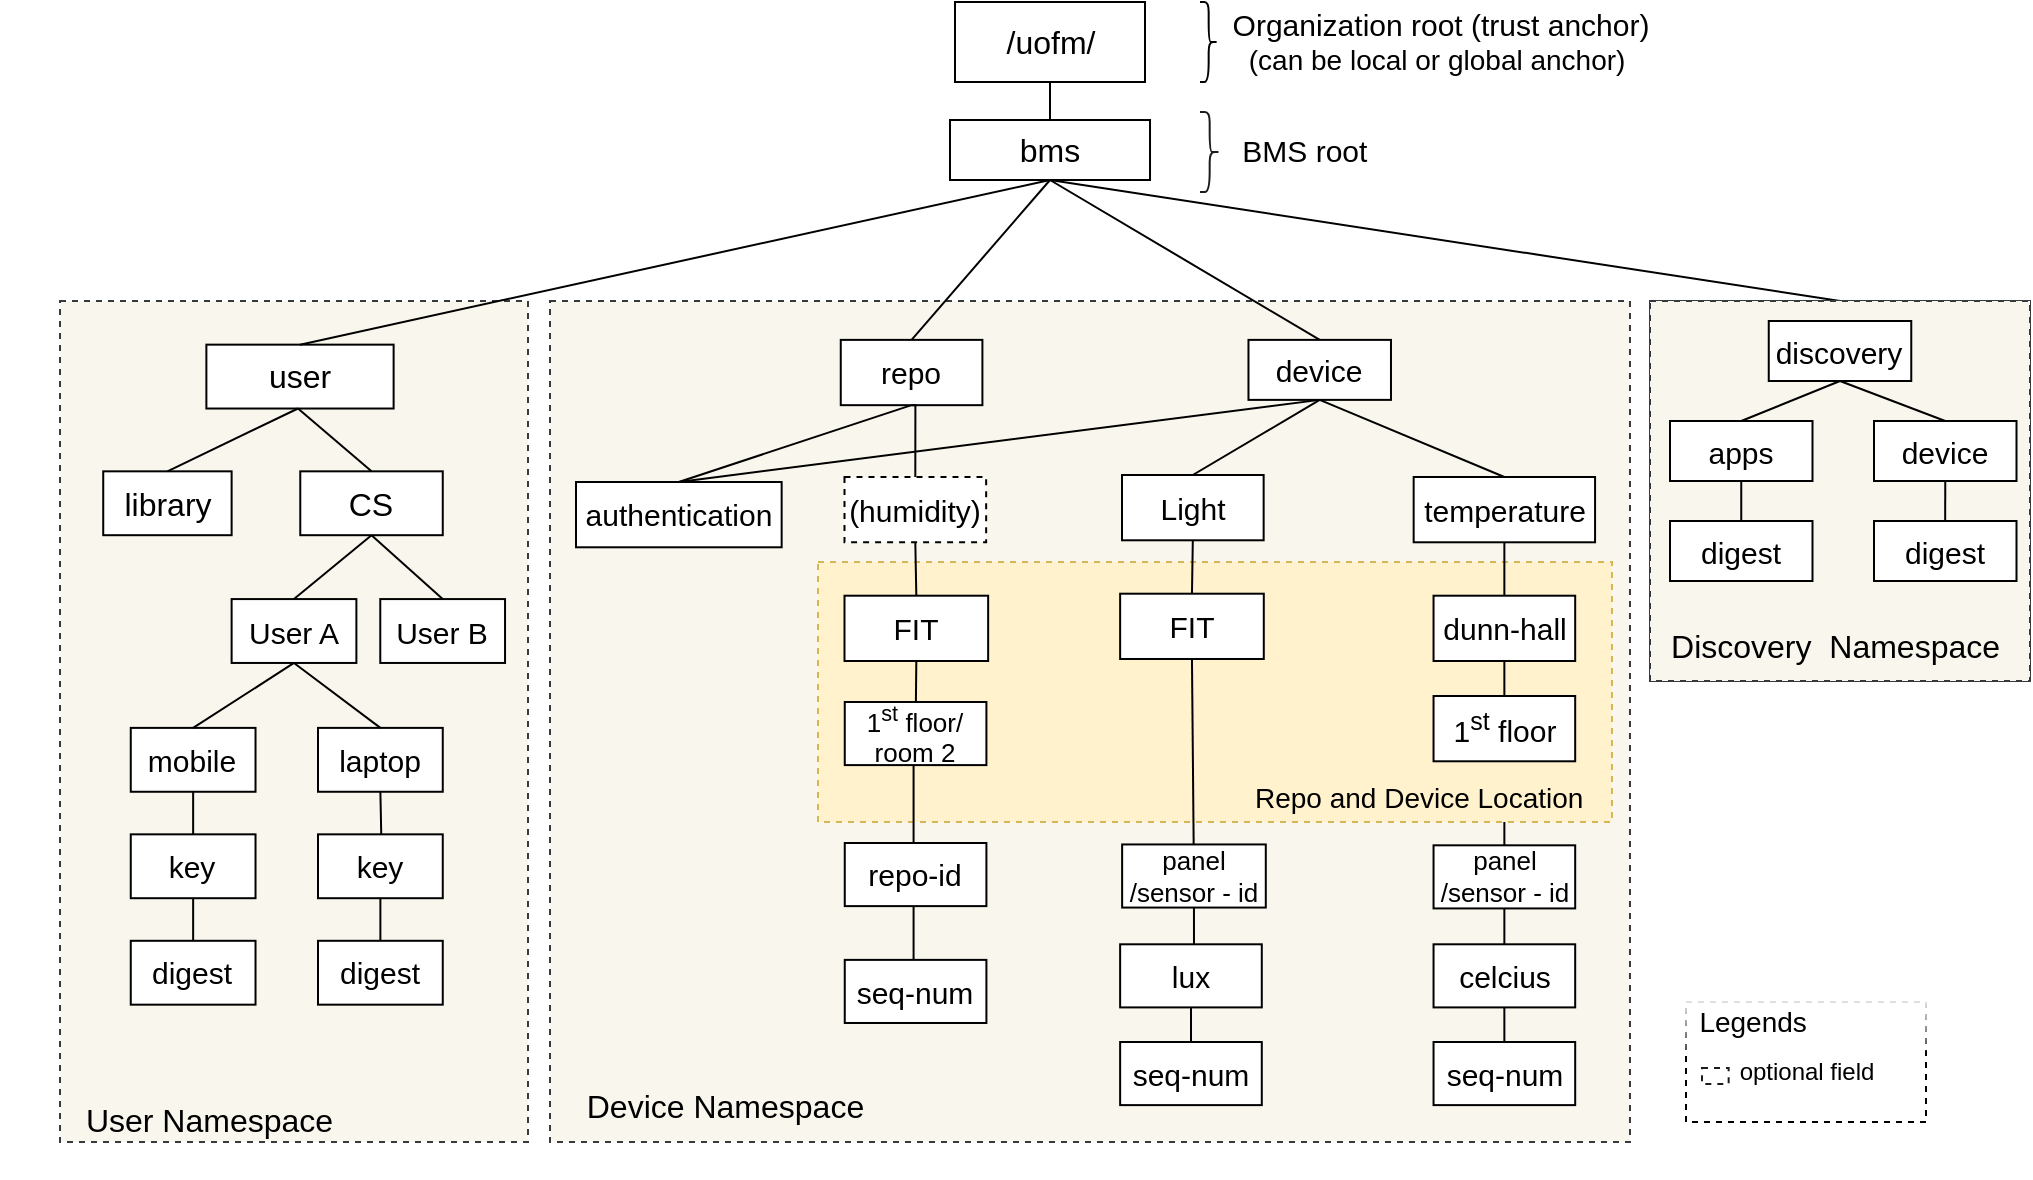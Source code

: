 <mxfile version="12.8.8" type="github">
  <diagram id="Jz34AsoVb9xMabwrAQ7U" name="Page-1">
    <mxGraphModel dx="1113" dy="631" grid="1" gridSize="10" guides="1" tooltips="1" connect="1" arrows="1" fold="1" page="1" pageScale="1" pageWidth="850" pageHeight="1100" math="0" shadow="0">
      <root>
        <mxCell id="0" />
        <mxCell id="1" parent="0" />
        <mxCell id="uLXW7cTtwZ400Y44Yqbc-15" style="edgeStyle=orthogonalEdgeStyle;rounded=0;orthogonalLoop=1;jettySize=auto;html=1;exitX=0.5;exitY=1;exitDx=0;exitDy=0;endArrow=none;endFill=0;" parent="1" edge="1">
          <mxGeometry relative="1" as="geometry">
            <mxPoint x="1011.315" y="560.717" as="targetPoint" />
          </mxGeometry>
        </mxCell>
        <mxCell id="vvHcRZJfTLCa62uYybZF-24" value="" style="group" vertex="1" connectable="0" parent="1">
          <mxGeometry x="500" y="160" width="900" height="570" as="geometry" />
        </mxCell>
        <mxCell id="vvHcRZJfTLCa62uYybZF-7" value="" style="group" vertex="1" connectable="0" parent="vvHcRZJfTLCa62uYybZF-24">
          <mxGeometry width="900" height="570" as="geometry" />
        </mxCell>
        <mxCell id="AanuvhULduqkTfKTYLcW-50" value="" style="group" parent="vvHcRZJfTLCa62uYybZF-7" vertex="1" connectable="0">
          <mxGeometry x="-75" y="149.5" width="264" height="420.5" as="geometry" />
        </mxCell>
        <mxCell id="vvHcRZJfTLCa62uYybZF-8" value="" style="group" vertex="1" connectable="0" parent="AanuvhULduqkTfKTYLcW-50">
          <mxGeometry x="30" width="234" height="420.5" as="geometry" />
        </mxCell>
        <mxCell id="uLXW7cTtwZ400Y44Yqbc-34" value="&lt;br&gt;&lt;br&gt;&lt;br&gt;&lt;br&gt;&lt;br&gt;&lt;br&gt;&lt;br&gt;&lt;br&gt;&lt;br&gt;&lt;br&gt;&lt;br&gt;&lt;br&gt;&lt;br&gt;&lt;br&gt;&lt;br&gt;&lt;br&gt;&lt;br&gt;&lt;br&gt;&lt;br&gt;&lt;br&gt;&lt;br&gt;&lt;br&gt;&lt;br&gt;&lt;br&gt;&lt;br&gt;&lt;br&gt;&lt;br&gt;&lt;br&gt;&lt;br&gt;&lt;font style=&quot;font-size: 16px&quot;&gt;&lt;font style=&quot;font-size: 16px&quot;&gt;&amp;nbsp; User Namespace&amp;nbsp; &lt;/font&gt;&lt;font style=&quot;font-size: 16px&quot;&gt;&amp;nbsp; &amp;nbsp; &amp;nbsp; &amp;nbsp; &amp;nbsp; &amp;nbsp; &amp;nbsp; &amp;nbsp; &amp;nbsp; &amp;nbsp; &amp;nbsp; &amp;nbsp; &amp;nbsp; &amp;nbsp; &amp;nbsp; &amp;nbsp; &lt;/font&gt;&lt;/font&gt;&lt;font style=&quot;font-size: 15px&quot;&gt;&amp;nbsp; &amp;nbsp; &amp;nbsp; &amp;nbsp;&lt;/font&gt;" style="rounded=0;whiteSpace=wrap;html=1;dashed=1;fillColor=#f9f7ed;strokeColor=#36393d;" parent="vvHcRZJfTLCa62uYybZF-8" vertex="1">
          <mxGeometry width="234" height="420.5" as="geometry" />
        </mxCell>
        <mxCell id="uLXW7cTtwZ400Y44Yqbc-36" value="&lt;font style=&quot;font-size: 16px&quot;&gt;CS&lt;/font&gt;" style="rounded=0;whiteSpace=wrap;html=1;" parent="vvHcRZJfTLCa62uYybZF-8" vertex="1">
          <mxGeometry x="120.14" y="85.165" width="71.24" height="31.937" as="geometry" />
        </mxCell>
        <mxCell id="uLXW7cTtwZ400Y44Yqbc-37" value="&lt;font style=&quot;font-size: 15px&quot;&gt;User A&lt;/font&gt;" style="rounded=0;whiteSpace=wrap;html=1;" parent="vvHcRZJfTLCa62uYybZF-8" vertex="1">
          <mxGeometry x="85.81" y="149.038" width="62.38" height="31.937" as="geometry" />
        </mxCell>
        <mxCell id="uLXW7cTtwZ400Y44Yqbc-38" value="&lt;font style=&quot;font-size: 15px&quot;&gt;User B&lt;/font&gt;" style="rounded=0;whiteSpace=wrap;html=1;" parent="vvHcRZJfTLCa62uYybZF-8" vertex="1">
          <mxGeometry x="160.14" y="149.038" width="62.38" height="31.937" as="geometry" />
        </mxCell>
        <mxCell id="uLXW7cTtwZ400Y44Yqbc-39" value="&lt;font style=&quot;font-size: 15px&quot;&gt;laptop&lt;/font&gt;" style="rounded=0;whiteSpace=wrap;html=1;" parent="vvHcRZJfTLCa62uYybZF-8" vertex="1">
          <mxGeometry x="129" y="213.444" width="62.38" height="31.937" as="geometry" />
        </mxCell>
        <mxCell id="uLXW7cTtwZ400Y44Yqbc-40" value="&lt;font style=&quot;font-size: 15px&quot;&gt;mobile&lt;/font&gt;" style="rounded=0;whiteSpace=wrap;html=1;" parent="vvHcRZJfTLCa62uYybZF-8" vertex="1">
          <mxGeometry x="35.38" y="213.444" width="62.38" height="31.937" as="geometry" />
        </mxCell>
        <mxCell id="uLXW7cTtwZ400Y44Yqbc-41" value="&lt;font style=&quot;font-size: 15px&quot;&gt;key&lt;/font&gt;" style="rounded=0;whiteSpace=wrap;html=1;" parent="vvHcRZJfTLCa62uYybZF-8" vertex="1">
          <mxGeometry x="35.38" y="266.672" width="62.38" height="31.937" as="geometry" />
        </mxCell>
        <mxCell id="uLXW7cTtwZ400Y44Yqbc-42" value="&lt;font style=&quot;font-size: 15px&quot;&gt;digest&lt;/font&gt;" style="rounded=0;whiteSpace=wrap;html=1;" parent="vvHcRZJfTLCa62uYybZF-8" vertex="1">
          <mxGeometry x="35.38" y="319.899" width="62.38" height="31.937" as="geometry" />
        </mxCell>
        <mxCell id="uLXW7cTtwZ400Y44Yqbc-56" style="edgeStyle=orthogonalEdgeStyle;rounded=0;orthogonalLoop=1;jettySize=auto;html=1;exitX=0.5;exitY=1;exitDx=0;exitDy=0;entryX=0.5;entryY=0;entryDx=0;entryDy=0;startArrow=none;startFill=0;endArrow=none;endFill=0;" parent="vvHcRZJfTLCa62uYybZF-8" source="uLXW7cTtwZ400Y44Yqbc-40" target="uLXW7cTtwZ400Y44Yqbc-41" edge="1">
          <mxGeometry relative="1" as="geometry" />
        </mxCell>
        <mxCell id="uLXW7cTtwZ400Y44Yqbc-50" value="" style="endArrow=none;html=1;exitX=0.5;exitY=0;exitDx=0;exitDy=0;entryX=0.5;entryY=1;entryDx=0;entryDy=0;" parent="vvHcRZJfTLCa62uYybZF-8" source="uLXW7cTtwZ400Y44Yqbc-37" target="uLXW7cTtwZ400Y44Yqbc-36" edge="1">
          <mxGeometry width="50" height="50" relative="1" as="geometry">
            <mxPoint x="49" y="138.925" as="sourcePoint" />
            <mxPoint x="151" y="108.053" as="targetPoint" />
          </mxGeometry>
        </mxCell>
        <mxCell id="uLXW7cTtwZ400Y44Yqbc-51" value="" style="endArrow=none;html=1;exitX=0.5;exitY=0;exitDx=0;exitDy=0;entryX=0.5;entryY=1;entryDx=0;entryDy=0;" parent="vvHcRZJfTLCa62uYybZF-8" source="uLXW7cTtwZ400Y44Yqbc-38" target="uLXW7cTtwZ400Y44Yqbc-36" edge="1">
          <mxGeometry width="50" height="50" relative="1" as="geometry">
            <mxPoint x="269" y="245.38" as="sourcePoint" />
            <mxPoint x="156" y="106.988" as="targetPoint" />
          </mxGeometry>
        </mxCell>
        <mxCell id="uLXW7cTtwZ400Y44Yqbc-53" value="" style="endArrow=none;html=1;entryX=0.5;entryY=1;entryDx=0;entryDy=0;exitX=0.5;exitY=0;exitDx=0;exitDy=0;" parent="vvHcRZJfTLCa62uYybZF-8" source="uLXW7cTtwZ400Y44Yqbc-39" target="uLXW7cTtwZ400Y44Yqbc-37" edge="1">
          <mxGeometry width="50" height="50" relative="1" as="geometry">
            <mxPoint x="269" y="245.38" as="sourcePoint" />
            <mxPoint x="157.656" y="170.67" as="targetPoint" />
          </mxGeometry>
        </mxCell>
        <mxCell id="uLXW7cTtwZ400Y44Yqbc-57" style="edgeStyle=orthogonalEdgeStyle;rounded=0;orthogonalLoop=1;jettySize=auto;html=1;exitX=0.5;exitY=1;exitDx=0;exitDy=0;entryX=0.5;entryY=0;entryDx=0;entryDy=0;startArrow=none;startFill=0;endArrow=none;endFill=0;" parent="vvHcRZJfTLCa62uYybZF-8" source="uLXW7cTtwZ400Y44Yqbc-41" target="uLXW7cTtwZ400Y44Yqbc-42" edge="1">
          <mxGeometry relative="1" as="geometry" />
        </mxCell>
        <mxCell id="uLXW7cTtwZ400Y44Yqbc-54" value="" style="endArrow=none;html=1;entryX=0.5;entryY=1;entryDx=0;entryDy=0;exitX=0.5;exitY=0;exitDx=0;exitDy=0;" parent="vvHcRZJfTLCa62uYybZF-8" source="uLXW7cTtwZ400Y44Yqbc-40" target="uLXW7cTtwZ400Y44Yqbc-37" edge="1">
          <mxGeometry width="50" height="50" relative="1" as="geometry">
            <mxPoint x="269" y="245.38" as="sourcePoint" />
            <mxPoint x="319" y="192.153" as="targetPoint" />
          </mxGeometry>
        </mxCell>
        <mxCell id="AanuvhULduqkTfKTYLcW-1" value="&lt;span style=&quot;font-size: 16px&quot;&gt;user&lt;/span&gt;" style="rounded=0;whiteSpace=wrap;html=1;" parent="vvHcRZJfTLCa62uYybZF-8" vertex="1">
          <mxGeometry x="73.19" y="21.823" width="93.62" height="31.937" as="geometry" />
        </mxCell>
        <mxCell id="AanuvhULduqkTfKTYLcW-2" value="&lt;span style=&quot;font-size: 16px&quot;&gt;library&lt;/span&gt;" style="rounded=0;whiteSpace=wrap;html=1;" parent="vvHcRZJfTLCa62uYybZF-8" vertex="1">
          <mxGeometry x="21.62" y="85.165" width="64.19" height="31.937" as="geometry" />
        </mxCell>
        <mxCell id="AanuvhULduqkTfKTYLcW-5" value="&lt;font style=&quot;font-size: 15px&quot;&gt;key&lt;/font&gt;" style="rounded=0;whiteSpace=wrap;html=1;" parent="vvHcRZJfTLCa62uYybZF-8" vertex="1">
          <mxGeometry x="129.0" y="266.672" width="62.38" height="31.937" as="geometry" />
        </mxCell>
        <mxCell id="AanuvhULduqkTfKTYLcW-6" value="&lt;font style=&quot;font-size: 15px&quot;&gt;digest&lt;/font&gt;" style="rounded=0;whiteSpace=wrap;html=1;" parent="vvHcRZJfTLCa62uYybZF-8" vertex="1">
          <mxGeometry x="129.0" y="319.899" width="62.38" height="31.937" as="geometry" />
        </mxCell>
        <mxCell id="AanuvhULduqkTfKTYLcW-8" style="edgeStyle=orthogonalEdgeStyle;rounded=0;orthogonalLoop=1;jettySize=auto;html=1;exitX=0.5;exitY=1;exitDx=0;exitDy=0;entryX=0.5;entryY=0;entryDx=0;entryDy=0;endArrow=none;endFill=0;" parent="vvHcRZJfTLCa62uYybZF-8" source="AanuvhULduqkTfKTYLcW-5" target="AanuvhULduqkTfKTYLcW-6" edge="1">
          <mxGeometry relative="1" as="geometry" />
        </mxCell>
        <mxCell id="AanuvhULduqkTfKTYLcW-7" style="edgeStyle=orthogonalEdgeStyle;rounded=0;orthogonalLoop=1;jettySize=auto;html=1;exitX=0.5;exitY=1;exitDx=0;exitDy=0;startArrow=none;startFill=0;endArrow=none;endFill=0;" parent="vvHcRZJfTLCa62uYybZF-8" source="uLXW7cTtwZ400Y44Yqbc-39" edge="1">
          <mxGeometry relative="1" as="geometry">
            <mxPoint x="124.19" y="256.026" as="sourcePoint" />
            <mxPoint x="160.62" y="266.672" as="targetPoint" />
          </mxGeometry>
        </mxCell>
        <mxCell id="AanuvhULduqkTfKTYLcW-10" value="" style="endArrow=none;html=1;exitX=0.5;exitY=0;exitDx=0;exitDy=0;" parent="vvHcRZJfTLCa62uYybZF-8" source="AanuvhULduqkTfKTYLcW-2" edge="1">
          <mxGeometry width="50" height="50" relative="1" as="geometry">
            <mxPoint x="69" y="106.988" as="sourcePoint" />
            <mxPoint x="119" y="53.76" as="targetPoint" />
          </mxGeometry>
        </mxCell>
        <mxCell id="AanuvhULduqkTfKTYLcW-11" value="" style="endArrow=none;html=1;entryX=0.5;entryY=0;entryDx=0;entryDy=0;" parent="vvHcRZJfTLCa62uYybZF-8" target="uLXW7cTtwZ400Y44Yqbc-36" edge="1">
          <mxGeometry width="50" height="50" relative="1" as="geometry">
            <mxPoint x="119" y="53.76" as="sourcePoint" />
            <mxPoint x="129" y="64.406" as="targetPoint" />
          </mxGeometry>
        </mxCell>
        <mxCell id="KLRAchx4_iJwyPS_-QJn-16" value="&lt;font style=&quot;font-size: 16px&quot;&gt;&lt;br&gt;&lt;br&gt;&lt;br&gt;&lt;br&gt;&lt;br&gt;&lt;br&gt;&lt;br&gt;&lt;br&gt;&lt;br&gt;&lt;br&gt;&lt;br&gt;&lt;br&gt;&lt;br&gt;&lt;br&gt;&lt;br&gt;&lt;br&gt;&lt;br&gt;&lt;br&gt;&lt;font style=&quot;font-size: 16px&quot;&gt;&lt;br&gt;&lt;br&gt;Device Namespace&amp;nbsp; &amp;nbsp; &amp;nbsp; &amp;nbsp; &amp;nbsp; &amp;nbsp; &amp;nbsp; &amp;nbsp; &amp;nbsp; &amp;nbsp; &amp;nbsp; &amp;nbsp; &amp;nbsp; &amp;nbsp; &amp;nbsp; &amp;nbsp; &amp;nbsp; &amp;nbsp; &amp;nbsp; &amp;nbsp; &amp;nbsp; &amp;nbsp; &amp;nbsp; &amp;nbsp; &amp;nbsp; &amp;nbsp; &amp;nbsp; &amp;nbsp; &amp;nbsp; &amp;nbsp; &amp;nbsp; &amp;nbsp; &amp;nbsp; &amp;nbsp; &amp;nbsp; &amp;nbsp; &amp;nbsp; &amp;nbsp; &amp;nbsp; &amp;nbsp; &amp;nbsp;&amp;nbsp;&lt;/font&gt;&lt;/font&gt;" style="rounded=0;whiteSpace=wrap;html=1;dashed=1;fillColor=#f9f7ed;strokeColor=#36393d;" parent="vvHcRZJfTLCa62uYybZF-7" vertex="1">
          <mxGeometry x="200" y="149.5" width="540" height="420.5" as="geometry" />
        </mxCell>
        <mxCell id="KLRAchx4_iJwyPS_-QJn-1" value="&lt;font style=&quot;font-size: 16px&quot;&gt;/uofm/&lt;/font&gt;" style="rounded=0;whiteSpace=wrap;html=1;" parent="vvHcRZJfTLCa62uYybZF-7" vertex="1">
          <mxGeometry x="402.5" width="95" height="40" as="geometry" />
        </mxCell>
        <mxCell id="KLRAchx4_iJwyPS_-QJn-18" value="&lt;font style=&quot;font-size: 16px&quot;&gt;bms&lt;/font&gt;" style="rounded=0;whiteSpace=wrap;html=1;" parent="vvHcRZJfTLCa62uYybZF-7" vertex="1">
          <mxGeometry x="400" y="59" width="100.01" height="30" as="geometry" />
        </mxCell>
        <mxCell id="uLXW7cTtwZ400Y44Yqbc-35" style="edgeStyle=orthogonalEdgeStyle;rounded=0;orthogonalLoop=1;jettySize=auto;html=1;exitX=0.5;exitY=1;exitDx=0;exitDy=0;entryX=0.5;entryY=0;entryDx=0;entryDy=0;startArrow=none;startFill=0;endArrow=none;endFill=0;" parent="vvHcRZJfTLCa62uYybZF-7" source="KLRAchx4_iJwyPS_-QJn-1" target="KLRAchx4_iJwyPS_-QJn-18" edge="1">
          <mxGeometry relative="1" as="geometry" />
        </mxCell>
        <mxCell id="uLXW7cTtwZ400Y44Yqbc-33" value="" style="endArrow=none;html=1;entryX=0.5;entryY=1;entryDx=0;entryDy=0;exitX=0.5;exitY=0;exitDx=0;exitDy=0;" parent="vvHcRZJfTLCa62uYybZF-7" source="KLRAchx4_iJwyPS_-QJn-20" target="KLRAchx4_iJwyPS_-QJn-18" edge="1">
          <mxGeometry width="50" height="50" relative="1" as="geometry">
            <mxPoint x="450" y="192" as="sourcePoint" />
            <mxPoint x="340.005" y="101" as="targetPoint" />
          </mxGeometry>
        </mxCell>
        <mxCell id="uLXW7cTtwZ400Y44Yqbc-44" value="" style="shape=curlyBracket;whiteSpace=wrap;html=1;rounded=1;fillColor=#ffffff;rotation=-180;strokeColor=#000000;fontStyle=1;strokeWidth=1;gradientColor=#b3b3b3;perimeterSpacing=0;" parent="vvHcRZJfTLCa62uYybZF-7" vertex="1">
          <mxGeometry x="525" width="8.67" height="40" as="geometry" />
        </mxCell>
        <mxCell id="uLXW7cTtwZ400Y44Yqbc-46" value="" style="shape=curlyBracket;whiteSpace=wrap;html=1;rounded=1;fillColor=#f5f5f5;rotation=-180;strokeColor=#1C1C1C;strokeWidth=1;gradientColor=#b3b3b3;" parent="vvHcRZJfTLCa62uYybZF-7" vertex="1">
          <mxGeometry x="525" y="55" width="9.67" height="40" as="geometry" />
        </mxCell>
        <mxCell id="uLXW7cTtwZ400Y44Yqbc-47" value="&lt;font&gt;&lt;span style=&quot;font-size: 15px&quot;&gt;Organization root (trust anchor)&lt;/span&gt;&lt;br&gt;&lt;font style=&quot;font-size: 14px&quot;&gt;(can be local or global anchor)&amp;nbsp;&lt;/font&gt;&lt;br&gt;&lt;/font&gt;" style="text;html=1;align=center;verticalAlign=middle;resizable=0;points=[];autosize=1;" parent="vvHcRZJfTLCa62uYybZF-7" vertex="1">
          <mxGeometry x="534.67" width="220" height="40" as="geometry" />
        </mxCell>
        <mxCell id="uLXW7cTtwZ400Y44Yqbc-48" value="&lt;font style=&quot;font-size: 15px&quot;&gt;BMS root&amp;nbsp;&lt;/font&gt;" style="text;html=1;align=center;verticalAlign=middle;resizable=0;points=[];autosize=1;" parent="vvHcRZJfTLCa62uYybZF-7" vertex="1">
          <mxGeometry x="538.67" y="64" width="80" height="20" as="geometry" />
        </mxCell>
        <mxCell id="uLXW7cTtwZ400Y44Yqbc-73" value="" style="endArrow=none;html=1;entryX=0.5;entryY=1;entryDx=0;entryDy=0;exitX=0.5;exitY=0;exitDx=0;exitDy=0;" parent="vvHcRZJfTLCa62uYybZF-7" source="KLRAchx4_iJwyPS_-QJn-8" target="KLRAchx4_iJwyPS_-QJn-18" edge="1">
          <mxGeometry width="50" height="50" relative="1" as="geometry">
            <mxPoint x="560" y="247" as="sourcePoint" />
            <mxPoint x="340.005" y="101" as="targetPoint" />
          </mxGeometry>
        </mxCell>
        <mxCell id="uLXW7cTtwZ400Y44Yqbc-58" value="" style="endArrow=none;html=1;exitX=0.5;exitY=0;exitDx=0;exitDy=0;entryX=0.5;entryY=1;entryDx=0;entryDy=0;" parent="vvHcRZJfTLCa62uYybZF-7" source="AanuvhULduqkTfKTYLcW-1" target="KLRAchx4_iJwyPS_-QJn-18" edge="1">
          <mxGeometry width="50" height="50" relative="1" as="geometry">
            <mxPoint x="280" y="327" as="sourcePoint" />
            <mxPoint x="340.005" y="101" as="targetPoint" />
          </mxGeometry>
        </mxCell>
        <mxCell id="AanuvhULduqkTfKTYLcW-24" value="" style="endArrow=none;html=1;exitX=0.5;exitY=0;exitDx=0;exitDy=0;entryX=0.5;entryY=1;entryDx=0;entryDy=0;" parent="vvHcRZJfTLCa62uYybZF-7" source="uLXW7cTtwZ400Y44Yqbc-2" target="KLRAchx4_iJwyPS_-QJn-18" edge="1">
          <mxGeometry width="50" height="50" relative="1" as="geometry">
            <mxPoint x="400" y="150" as="sourcePoint" />
            <mxPoint x="450" y="100" as="targetPoint" />
          </mxGeometry>
        </mxCell>
        <mxCell id="AanuvhULduqkTfKTYLcW-51" value="" style="group" parent="vvHcRZJfTLCa62uYybZF-7" vertex="1" connectable="0">
          <mxGeometry x="750" y="149.5" width="190" height="190" as="geometry" />
        </mxCell>
        <mxCell id="KLRAchx4_iJwyPS_-QJn-17" value="x" style="group;fillColor=#cce5ff;strokeColor=#36393d;" parent="AanuvhULduqkTfKTYLcW-51" vertex="1" connectable="0">
          <mxGeometry width="190" height="190" as="geometry" />
        </mxCell>
        <mxCell id="KLRAchx4_iJwyPS_-QJn-8" value="&lt;h3 style=&quot;text-align: left&quot;&gt;&lt;font style=&quot;font-weight: normal&quot;&gt;&lt;br&gt;&lt;/font&gt;&lt;/h3&gt;&lt;h3&gt;&lt;font style=&quot;font-weight: normal&quot;&gt;&lt;br&gt;&lt;/font&gt;&lt;/h3&gt;&lt;h3&gt;&lt;font style=&quot;font-weight: normal&quot;&gt;&lt;br&gt;&lt;/font&gt;&lt;/h3&gt;&lt;h3&gt;&lt;span style=&quot;font-size: 12px ; font-weight: normal&quot;&gt;&lt;br&gt;&lt;/span&gt;&lt;/h3&gt;&lt;h3&gt;&lt;span style=&quot;font-size: 12px ; font-weight: normal&quot;&gt;&lt;br&gt;&lt;/span&gt;&lt;/h3&gt;&lt;h3 style=&quot;font-size: 16px&quot;&gt;&lt;span style=&quot;font-weight: normal&quot;&gt;&lt;font style=&quot;font-size: 16px&quot;&gt;&lt;br&gt;&amp;nbsp; Discovery&lt;/font&gt;&lt;/span&gt;&lt;span style=&quot;font-weight: normal&quot;&gt;&amp;nbsp; Namespace&amp;nbsp; &amp;nbsp; &amp;nbsp; &amp;nbsp; &amp;nbsp; &amp;nbsp; &amp;nbsp; &amp;nbsp; &amp;nbsp; &amp;nbsp; &amp;nbsp; &amp;nbsp; &amp;nbsp; &amp;nbsp; &amp;nbsp;&amp;nbsp;&lt;/span&gt;&lt;br&gt;&lt;/h3&gt;" style="whiteSpace=wrap;html=1;aspect=fixed;dashed=1;fillColor=#f9f7ed;strokeColor=#36393d;" parent="AanuvhULduqkTfKTYLcW-51" vertex="1">
          <mxGeometry width="190" height="190" as="geometry" />
        </mxCell>
        <mxCell id="vvHcRZJfTLCa62uYybZF-10" value="" style="group" vertex="1" connectable="0" parent="AanuvhULduqkTfKTYLcW-51">
          <mxGeometry x="10" y="10" width="173.25" height="130" as="geometry" />
        </mxCell>
        <mxCell id="KLRAchx4_iJwyPS_-QJn-9" value="&lt;font style=&quot;font-size: 15px&quot;&gt;discovery&lt;/font&gt;" style="rounded=0;whiteSpace=wrap;html=1;" parent="vvHcRZJfTLCa62uYybZF-10" vertex="1">
          <mxGeometry x="49.38" width="71.25" height="30" as="geometry" />
        </mxCell>
        <mxCell id="KLRAchx4_iJwyPS_-QJn-10" value="&lt;font style=&quot;font-size: 15px&quot;&gt;apps&lt;/font&gt;" style="rounded=0;whiteSpace=wrap;html=1;" parent="vvHcRZJfTLCa62uYybZF-10" vertex="1">
          <mxGeometry y="50" width="71.25" height="30" as="geometry" />
        </mxCell>
        <mxCell id="KLRAchx4_iJwyPS_-QJn-11" value="&lt;font style=&quot;font-size: 15px&quot;&gt;device&lt;/font&gt;" style="rounded=0;whiteSpace=wrap;html=1;" parent="vvHcRZJfTLCa62uYybZF-10" vertex="1">
          <mxGeometry x="102" y="50" width="71.25" height="30" as="geometry" />
        </mxCell>
        <mxCell id="KLRAchx4_iJwyPS_-QJn-12" value="&lt;font style=&quot;font-size: 15px&quot;&gt;digest&lt;/font&gt;" style="rounded=0;whiteSpace=wrap;html=1;" parent="vvHcRZJfTLCa62uYybZF-10" vertex="1">
          <mxGeometry y="100" width="71.25" height="30" as="geometry" />
        </mxCell>
        <mxCell id="vvHcRZJfTLCa62uYybZF-2" style="edgeStyle=orthogonalEdgeStyle;rounded=0;orthogonalLoop=1;jettySize=auto;html=1;exitX=0.5;exitY=1;exitDx=0;exitDy=0;entryX=0.5;entryY=0;entryDx=0;entryDy=0;endArrow=none;endFill=0;" edge="1" parent="vvHcRZJfTLCa62uYybZF-10" source="KLRAchx4_iJwyPS_-QJn-10" target="KLRAchx4_iJwyPS_-QJn-12">
          <mxGeometry relative="1" as="geometry" />
        </mxCell>
        <mxCell id="KLRAchx4_iJwyPS_-QJn-13" value="&lt;font style=&quot;font-size: 15px&quot;&gt;digest&lt;/font&gt;" style="rounded=0;whiteSpace=wrap;html=1;" parent="vvHcRZJfTLCa62uYybZF-10" vertex="1">
          <mxGeometry x="102" y="100" width="71.25" height="30" as="geometry" />
        </mxCell>
        <mxCell id="vvHcRZJfTLCa62uYybZF-3" style="edgeStyle=orthogonalEdgeStyle;rounded=0;orthogonalLoop=1;jettySize=auto;html=1;exitX=0.5;exitY=1;exitDx=0;exitDy=0;endArrow=none;endFill=0;" edge="1" parent="vvHcRZJfTLCa62uYybZF-10" source="KLRAchx4_iJwyPS_-QJn-11" target="KLRAchx4_iJwyPS_-QJn-13">
          <mxGeometry relative="1" as="geometry" />
        </mxCell>
        <mxCell id="vvHcRZJfTLCa62uYybZF-4" value="" style="endArrow=none;html=1;exitX=0.5;exitY=0;exitDx=0;exitDy=0;entryX=0.5;entryY=1;entryDx=0;entryDy=0;" edge="1" parent="vvHcRZJfTLCa62uYybZF-10" source="KLRAchx4_iJwyPS_-QJn-10" target="KLRAchx4_iJwyPS_-QJn-9">
          <mxGeometry width="50" height="50" relative="1" as="geometry">
            <mxPoint x="40" y="-29.5" as="sourcePoint" />
            <mxPoint x="90" y="-79.5" as="targetPoint" />
          </mxGeometry>
        </mxCell>
        <mxCell id="vvHcRZJfTLCa62uYybZF-5" value="" style="endArrow=none;html=1;entryX=0.5;entryY=0;entryDx=0;entryDy=0;exitX=0.5;exitY=1;exitDx=0;exitDy=0;" edge="1" parent="vvHcRZJfTLCa62uYybZF-10" source="KLRAchx4_iJwyPS_-QJn-9" target="KLRAchx4_iJwyPS_-QJn-11">
          <mxGeometry width="50" height="50" relative="1" as="geometry">
            <mxPoint x="80" y="30.5" as="sourcePoint" />
            <mxPoint x="90" y="-89.5" as="targetPoint" />
          </mxGeometry>
        </mxCell>
        <mxCell id="vvHcRZJfTLCa62uYybZF-9" value="" style="group" vertex="1" connectable="0" parent="vvHcRZJfTLCa62uYybZF-7">
          <mxGeometry x="334" y="168.94" width="397" height="382.616" as="geometry" />
        </mxCell>
        <mxCell id="uLXW7cTtwZ400Y44Yqbc-28" value="" style="endArrow=none;html=1;exitX=0.5;exitY=0;exitDx=0;exitDy=0;entryX=0.5;entryY=1;entryDx=0;entryDy=0;" parent="vvHcRZJfTLCa62uYybZF-9" source="uLXW7cTtwZ400Y44Yqbc-21" target="uLXW7cTtwZ400Y44Yqbc-20" edge="1">
          <mxGeometry width="50" height="50" relative="1" as="geometry">
            <mxPoint x="216.182" y="242.721" as="sourcePoint" />
            <mxPoint x="265.883" y="188.313" as="targetPoint" />
          </mxGeometry>
        </mxCell>
        <mxCell id="AanuvhULduqkTfKTYLcW-52" value="&lt;br&gt;&lt;br&gt;&lt;br&gt;&lt;br&gt;&lt;br&gt;&lt;br&gt;&lt;font style=&quot;font-size: 15px&quot;&gt;&amp;nbsp; &amp;nbsp; &amp;nbsp; &amp;nbsp; &amp;nbsp; &amp;nbsp; &amp;nbsp; &amp;nbsp; &amp;nbsp; &amp;nbsp; &amp;nbsp; &amp;nbsp; &amp;nbsp; &amp;nbsp; &amp;nbsp; &amp;nbsp; &amp;nbsp; &amp;nbsp; &amp;nbsp; &amp;nbsp; &amp;nbsp; &amp;nbsp; &lt;br&gt;&amp;nbsp; &amp;nbsp; &amp;nbsp; &amp;nbsp; &amp;nbsp; &amp;nbsp; &amp;nbsp; &amp;nbsp; &amp;nbsp; &amp;nbsp; &amp;nbsp; &amp;nbsp; &amp;nbsp; &amp;nbsp; &amp;nbsp; &amp;nbsp; &amp;nbsp; &amp;nbsp; &amp;nbsp; &amp;nbsp; &amp;nbsp; &amp;nbsp; &amp;nbsp; &amp;nbsp; &amp;nbsp;&lt;/font&gt;&lt;font style=&quot;font-size: 14px&quot;&gt;Repo and Device Location&lt;/font&gt;" style="rounded=0;whiteSpace=wrap;html=1;dashed=1;fillColor=#fff2cc;strokeColor=#d6b656;strokeWidth=1;" parent="vvHcRZJfTLCa62uYybZF-9" vertex="1">
          <mxGeometry y="111.06" width="397" height="130" as="geometry" />
        </mxCell>
        <mxCell id="AanuvhULduqkTfKTYLcW-37" style="edgeStyle=orthogonalEdgeStyle;rounded=0;orthogonalLoop=1;jettySize=auto;html=1;exitX=0.5;exitY=1;exitDx=0;exitDy=0;entryX=0.5;entryY=0;entryDx=0;entryDy=0;endArrow=none;endFill=0;" parent="vvHcRZJfTLCa62uYybZF-9" edge="1">
          <mxGeometry relative="1" as="geometry">
            <mxPoint x="47.792" y="212.612" as="sourcePoint" />
            <mxPoint x="47.792" y="251.565" as="targetPoint" />
          </mxGeometry>
        </mxCell>
        <mxCell id="AanuvhULduqkTfKTYLcW-47" value="" style="endArrow=none;html=1;entryX=0.5;entryY=1;entryDx=0;entryDy=0;" parent="vvHcRZJfTLCa62uYybZF-9" source="AanuvhULduqkTfKTYLcW-42" target="AanuvhULduqkTfKTYLcW-15" edge="1">
          <mxGeometry width="50" height="50" relative="1" as="geometry">
            <mxPoint x="167" y="221.06" as="sourcePoint" />
            <mxPoint x="217" y="171.06" as="targetPoint" />
          </mxGeometry>
        </mxCell>
        <mxCell id="KLRAchx4_iJwyPS_-QJn-20" value="&lt;span style=&quot;font-size: 15px&quot;&gt;device&lt;/span&gt;" style="rounded=0;whiteSpace=wrap;html=1;" parent="vvHcRZJfTLCa62uYybZF-9" vertex="1">
          <mxGeometry x="215.24" width="71.25" height="30" as="geometry" />
        </mxCell>
        <mxCell id="AanuvhULduqkTfKTYLcW-15" value="&lt;font style=&quot;font-size: 15px&quot;&gt;FIT&lt;/font&gt;" style="rounded=0;whiteSpace=wrap;html=1;" parent="vvHcRZJfTLCa62uYybZF-9" vertex="1">
          <mxGeometry x="151.07" y="126.912" width="71.824" height="32.644" as="geometry" />
        </mxCell>
        <mxCell id="AanuvhULduqkTfKTYLcW-16" value="&lt;span style=&quot;font-size: 15px&quot;&gt;dunn-hall&lt;/span&gt;" style="rounded=0;whiteSpace=wrap;html=1;" parent="vvHcRZJfTLCa62uYybZF-9" vertex="1">
          <mxGeometry x="307.77" y="127.912" width="70.824" height="32.644" as="geometry" />
        </mxCell>
        <mxCell id="uLXW7cTtwZ400Y44Yqbc-2" value="&lt;span style=&quot;font-size: 15px&quot;&gt;repo&lt;/span&gt;" style="rounded=0;whiteSpace=wrap;html=1;" parent="vvHcRZJfTLCa62uYybZF-9" vertex="1">
          <mxGeometry x="11.38" y="0.002" width="70.824" height="32.644" as="geometry" />
        </mxCell>
        <mxCell id="uLXW7cTtwZ400Y44Yqbc-4" value="&lt;font style=&quot;font-size: 15px&quot;&gt;Light&lt;/font&gt;" style="rounded=0;whiteSpace=wrap;html=1;" parent="vvHcRZJfTLCa62uYybZF-9" vertex="1">
          <mxGeometry x="151.999" y="67.56" width="70.824" height="32.644" as="geometry" />
        </mxCell>
        <mxCell id="uLXW7cTtwZ400Y44Yqbc-6" value="&lt;font style=&quot;font-size: 15px&quot;&gt;temperature&lt;/font&gt;" style="rounded=0;whiteSpace=wrap;html=1;" parent="vvHcRZJfTLCa62uYybZF-9" vertex="1">
          <mxGeometry x="297.828" y="68.56" width="90.704" height="32.644" as="geometry" />
        </mxCell>
        <mxCell id="uLXW7cTtwZ400Y44Yqbc-20" value="&lt;font style=&quot;font-size: 15px&quot;&gt;1&lt;sup&gt;st&lt;/sup&gt; floor&lt;/font&gt;" style="rounded=0;whiteSpace=wrap;html=1;" parent="vvHcRZJfTLCa62uYybZF-9" vertex="1">
          <mxGeometry x="307.77" y="178.062" width="70.824" height="32.644" as="geometry" />
        </mxCell>
        <mxCell id="uLXW7cTtwZ400Y44Yqbc-21" value="&lt;font style=&quot;font-size: 13px&quot;&gt;panel&lt;br&gt;/sensor - id&lt;/font&gt;" style="rounded=0;whiteSpace=wrap;html=1;" parent="vvHcRZJfTLCa62uYybZF-9" vertex="1">
          <mxGeometry x="307.77" y="252.719" width="70.824" height="31.556" as="geometry" />
        </mxCell>
        <mxCell id="uLXW7cTtwZ400Y44Yqbc-22" value="&lt;span id=&quot;docs-internal-guid-1526ecd3-7fff-48b2-5e1f-bb265e6a694b&quot;&gt;&lt;span style=&quot;background-color: transparent ; vertical-align: baseline ; white-space: pre-wrap&quot;&gt;&lt;font style=&quot;font-size: 15px&quot;&gt;celcius&lt;/font&gt;&lt;br&gt;&lt;/span&gt;&lt;/span&gt;" style="rounded=0;whiteSpace=wrap;html=1;" parent="vvHcRZJfTLCa62uYybZF-9" vertex="1">
          <mxGeometry x="307.77" y="302.208" width="70.824" height="31.556" as="geometry" />
        </mxCell>
        <mxCell id="uLXW7cTtwZ400Y44Yqbc-30" style="edgeStyle=orthogonalEdgeStyle;rounded=0;orthogonalLoop=1;jettySize=auto;html=1;exitX=0.5;exitY=1;exitDx=0;exitDy=0;entryX=0.5;entryY=0;entryDx=0;entryDy=0;startArrow=none;startFill=0;endArrow=none;endFill=0;" parent="vvHcRZJfTLCa62uYybZF-9" source="uLXW7cTtwZ400Y44Yqbc-21" target="uLXW7cTtwZ400Y44Yqbc-22" edge="1">
          <mxGeometry relative="1" as="geometry" />
        </mxCell>
        <mxCell id="AanuvhULduqkTfKTYLcW-12" value="&lt;font style=&quot;font-size: 13px&quot;&gt;1&lt;sup&gt;st&lt;/sup&gt; floor/&lt;br&gt;room 2&lt;/font&gt;" style="rounded=0;whiteSpace=wrap;html=1;" parent="vvHcRZJfTLCa62uYybZF-9" vertex="1">
          <mxGeometry x="13.38" y="181.055" width="70.824" height="31.556" as="geometry" />
        </mxCell>
        <mxCell id="AanuvhULduqkTfKTYLcW-30" style="edgeStyle=orthogonalEdgeStyle;rounded=0;orthogonalLoop=1;jettySize=auto;html=1;exitX=0.5;exitY=1;exitDx=0;exitDy=0;entryX=0.5;entryY=0;entryDx=0;entryDy=0;endArrow=none;endFill=0;" parent="vvHcRZJfTLCa62uYybZF-9" source="AanuvhULduqkTfKTYLcW-16" target="uLXW7cTtwZ400Y44Yqbc-20" edge="1">
          <mxGeometry relative="1" as="geometry" />
        </mxCell>
        <mxCell id="AanuvhULduqkTfKTYLcW-13" value="&lt;span id=&quot;docs-internal-guid-1526ecd3-7fff-48b2-5e1f-bb265e6a694b&quot;&gt;&lt;span style=&quot;background-color: transparent ; vertical-align: baseline ; white-space: pre-wrap&quot;&gt;&lt;font style=&quot;font-size: 15px&quot;&gt;repo-id&lt;/font&gt;&lt;br&gt;&lt;/span&gt;&lt;/span&gt;" style="rounded=0;whiteSpace=wrap;html=1;" parent="vvHcRZJfTLCa62uYybZF-9" vertex="1">
          <mxGeometry x="13.38" y="251.565" width="70.824" height="31.556" as="geometry" />
        </mxCell>
        <mxCell id="AanuvhULduqkTfKTYLcW-14" value="&lt;span id=&quot;docs-internal-guid-1526ecd3-7fff-48b2-5e1f-bb265e6a694b&quot;&gt;&lt;span style=&quot;background-color: transparent ; vertical-align: baseline ; white-space: pre-wrap&quot;&gt;&lt;font style=&quot;font-size: 15px&quot;&gt;seq-num&lt;/font&gt;&lt;br&gt;&lt;/span&gt;&lt;/span&gt;" style="rounded=0;whiteSpace=wrap;html=1;" parent="vvHcRZJfTLCa62uYybZF-9" vertex="1">
          <mxGeometry x="13.379" y="310.0" width="70.824" height="31.556" as="geometry" />
        </mxCell>
        <mxCell id="AanuvhULduqkTfKTYLcW-38" style="edgeStyle=orthogonalEdgeStyle;rounded=0;orthogonalLoop=1;jettySize=auto;html=1;exitX=0.5;exitY=1;exitDx=0;exitDy=0;entryX=0.5;entryY=0;entryDx=0;entryDy=0;endArrow=none;endFill=0;" parent="vvHcRZJfTLCa62uYybZF-9" edge="1">
          <mxGeometry relative="1" as="geometry">
            <mxPoint x="47.792" y="283.121" as="sourcePoint" />
            <mxPoint x="47.791" y="310.0" as="targetPoint" />
          </mxGeometry>
        </mxCell>
        <mxCell id="AanuvhULduqkTfKTYLcW-25" value="" style="endArrow=none;html=1;exitX=0.5;exitY=0;exitDx=0;exitDy=0;entryX=0.5;entryY=1;entryDx=0;entryDy=0;" parent="vvHcRZJfTLCa62uYybZF-9" source="uLXW7cTtwZ400Y44Yqbc-4" target="KLRAchx4_iJwyPS_-QJn-20" edge="1">
          <mxGeometry width="50" height="50" relative="1" as="geometry">
            <mxPoint x="207" y="71.06" as="sourcePoint" />
            <mxPoint x="257" y="21.06" as="targetPoint" />
          </mxGeometry>
        </mxCell>
        <mxCell id="AanuvhULduqkTfKTYLcW-26" value="" style="endArrow=none;html=1;exitX=0.5;exitY=0;exitDx=0;exitDy=0;entryX=0.5;entryY=1;entryDx=0;entryDy=0;" parent="vvHcRZJfTLCa62uYybZF-9" source="uLXW7cTtwZ400Y44Yqbc-6" target="KLRAchx4_iJwyPS_-QJn-20" edge="1">
          <mxGeometry width="50" height="50" relative="1" as="geometry">
            <mxPoint x="182.411" y="78.56" as="sourcePoint" />
            <mxPoint x="260.865" y="40.0" as="targetPoint" />
          </mxGeometry>
        </mxCell>
        <mxCell id="AanuvhULduqkTfKTYLcW-29" value="" style="endArrow=none;html=1;exitX=0.5;exitY=0;exitDx=0;exitDy=0;entryX=0.5;entryY=1;entryDx=0;entryDy=0;" parent="vvHcRZJfTLCa62uYybZF-9" source="AanuvhULduqkTfKTYLcW-16" target="uLXW7cTtwZ400Y44Yqbc-6" edge="1">
          <mxGeometry width="50" height="50" relative="1" as="geometry">
            <mxPoint x="261.081" y="137.912" as="sourcePoint" />
            <mxPoint x="323.18" y="111.205" as="targetPoint" />
          </mxGeometry>
        </mxCell>
        <mxCell id="AanuvhULduqkTfKTYLcW-31" value="" style="endArrow=none;html=1;exitX=0.5;exitY=0;exitDx=0;exitDy=0;entryX=0.5;entryY=1;entryDx=0;entryDy=0;" parent="vvHcRZJfTLCa62uYybZF-9" source="AanuvhULduqkTfKTYLcW-15" target="uLXW7cTtwZ400Y44Yqbc-4" edge="1">
          <mxGeometry width="50" height="50" relative="1" as="geometry">
            <mxPoint x="182.411" y="78.56" as="sourcePoint" />
            <mxPoint x="260.865" y="40.0" as="targetPoint" />
          </mxGeometry>
        </mxCell>
        <mxCell id="AanuvhULduqkTfKTYLcW-34" value="&lt;span style=&quot;font-size: 15px&quot;&gt;(humidity)&lt;/span&gt;" style="rounded=0;whiteSpace=wrap;html=1;dashed=1;" parent="vvHcRZJfTLCa62uYybZF-9" vertex="1">
          <mxGeometry x="13.249" y="68.56" width="70.824" height="32.644" as="geometry" />
        </mxCell>
        <mxCell id="AanuvhULduqkTfKTYLcW-36" style="edgeStyle=orthogonalEdgeStyle;rounded=0;orthogonalLoop=1;jettySize=auto;html=1;exitX=0.5;exitY=1;exitDx=0;exitDy=0;entryX=0.5;entryY=0;entryDx=0;entryDy=0;endArrow=none;endFill=0;" parent="vvHcRZJfTLCa62uYybZF-9" source="uLXW7cTtwZ400Y44Yqbc-2" target="AanuvhULduqkTfKTYLcW-34" edge="1">
          <mxGeometry relative="1" as="geometry">
            <Array as="points">
              <mxPoint x="49" y="33" />
            </Array>
          </mxGeometry>
        </mxCell>
        <mxCell id="AanuvhULduqkTfKTYLcW-39" value="&lt;span id=&quot;docs-internal-guid-1526ecd3-7fff-48b2-5e1f-bb265e6a694b&quot;&gt;&lt;span style=&quot;background-color: transparent ; vertical-align: baseline ; white-space: pre-wrap&quot;&gt;&lt;font style=&quot;font-size: 15px&quot;&gt;seq-num&lt;/font&gt;&lt;br&gt;&lt;/span&gt;&lt;/span&gt;" style="rounded=0;whiteSpace=wrap;html=1;" parent="vvHcRZJfTLCa62uYybZF-9" vertex="1">
          <mxGeometry x="307.769" y="351.06" width="70.824" height="31.556" as="geometry" />
        </mxCell>
        <mxCell id="AanuvhULduqkTfKTYLcW-40" value="" style="endArrow=none;html=1;entryX=0.5;entryY=1;entryDx=0;entryDy=0;exitX=0.5;exitY=0;exitDx=0;exitDy=0;" parent="vvHcRZJfTLCa62uYybZF-9" source="AanuvhULduqkTfKTYLcW-49" target="AanuvhULduqkTfKTYLcW-34" edge="1">
          <mxGeometry width="50" height="50" relative="1" as="geometry">
            <mxPoint x="37" y="161.06" as="sourcePoint" />
            <mxPoint x="87" y="111.06" as="targetPoint" />
          </mxGeometry>
        </mxCell>
        <mxCell id="AanuvhULduqkTfKTYLcW-42" value="&lt;span id=&quot;docs-internal-guid-1526ecd3-7fff-48b2-5e1f-bb265e6a694b&quot; style=&quot;font-size: 13px&quot;&gt;&lt;span style=&quot;background-color: transparent ; vertical-align: baseline ; white-space: pre-wrap&quot;&gt;&lt;font style=&quot;font-size: 13px&quot;&gt;panel&lt;br&gt;&lt;/font&gt;/sensor - id&lt;br&gt;&lt;/span&gt;&lt;/span&gt;" style="rounded=0;whiteSpace=wrap;html=1;" parent="vvHcRZJfTLCa62uYybZF-9" vertex="1">
          <mxGeometry x="152.07" y="252.285" width="71.824" height="31.556" as="geometry" />
        </mxCell>
        <mxCell id="vvHcRZJfTLCa62uYybZF-1" style="edgeStyle=orthogonalEdgeStyle;rounded=0;orthogonalLoop=1;jettySize=auto;html=1;exitX=0.5;exitY=1;exitDx=0;exitDy=0;entryX=0.5;entryY=0;entryDx=0;entryDy=0;endArrow=none;endFill=0;" edge="1" parent="vvHcRZJfTLCa62uYybZF-9" source="uLXW7cTtwZ400Y44Yqbc-22" target="AanuvhULduqkTfKTYLcW-39">
          <mxGeometry relative="1" as="geometry" />
        </mxCell>
        <mxCell id="AanuvhULduqkTfKTYLcW-43" value="&lt;span id=&quot;docs-internal-guid-1526ecd3-7fff-48b2-5e1f-bb265e6a694b&quot;&gt;&lt;span style=&quot;background-color: transparent ; vertical-align: baseline ; white-space: pre-wrap&quot;&gt;&lt;font style=&quot;font-size: 15px&quot;&gt;seq-num&lt;/font&gt;&lt;br&gt;&lt;/span&gt;&lt;/span&gt;" style="rounded=0;whiteSpace=wrap;html=1;" parent="vvHcRZJfTLCa62uYybZF-9" vertex="1">
          <mxGeometry x="151.069" y="351.06" width="70.824" height="31.556" as="geometry" />
        </mxCell>
        <mxCell id="AanuvhULduqkTfKTYLcW-49" value="&lt;font style=&quot;font-size: 15px&quot;&gt;FIT&lt;/font&gt;" style="rounded=0;whiteSpace=wrap;html=1;" parent="vvHcRZJfTLCa62uYybZF-9" vertex="1">
          <mxGeometry x="13.25" y="127.912" width="71.824" height="32.644" as="geometry" />
        </mxCell>
        <mxCell id="AanuvhULduqkTfKTYLcW-45" style="edgeStyle=orthogonalEdgeStyle;rounded=0;orthogonalLoop=1;jettySize=auto;html=1;exitX=0.5;exitY=1;exitDx=0;exitDy=0;endArrow=none;endFill=0;" parent="vvHcRZJfTLCa62uYybZF-9" source="AanuvhULduqkTfKTYLcW-42" target="AanuvhULduqkTfKTYLcW-43" edge="1">
          <mxGeometry relative="1" as="geometry" />
        </mxCell>
        <mxCell id="AanuvhULduqkTfKTYLcW-48" value="&lt;span id=&quot;docs-internal-guid-1526ecd3-7fff-48b2-5e1f-bb265e6a694b&quot;&gt;&lt;span style=&quot;background-color: transparent ; vertical-align: baseline ; white-space: pre-wrap&quot;&gt;&lt;span style=&quot;font-size: 15px&quot;&gt;lux&lt;/span&gt;&lt;br&gt;&lt;/span&gt;&lt;/span&gt;" style="rounded=0;whiteSpace=wrap;html=1;" parent="vvHcRZJfTLCa62uYybZF-9" vertex="1">
          <mxGeometry x="151.07" y="302.208" width="70.824" height="31.556" as="geometry" />
        </mxCell>
        <mxCell id="vvHcRZJfTLCa62uYybZF-16" value="" style="endArrow=none;html=1;entryX=0.5;entryY=1;entryDx=0;entryDy=0;" edge="1" parent="vvHcRZJfTLCa62uYybZF-9" source="AanuvhULduqkTfKTYLcW-12" target="AanuvhULduqkTfKTYLcW-49">
          <mxGeometry width="50" height="50" relative="1" as="geometry">
            <mxPoint x="106.501" y="186.262" as="sourcePoint" />
            <mxPoint x="106.001" y="159.555" as="targetPoint" />
          </mxGeometry>
        </mxCell>
        <mxCell id="vvHcRZJfTLCa62uYybZF-11" value="&lt;font style=&quot;font-size: 15px&quot;&gt;authentication&lt;/font&gt;" style="rounded=0;whiteSpace=wrap;html=1;" vertex="1" parent="vvHcRZJfTLCa62uYybZF-7">
          <mxGeometry x="212.999" y="240.0" width="102.824" height="32.644" as="geometry" />
        </mxCell>
        <mxCell id="vvHcRZJfTLCa62uYybZF-12" value="" style="endArrow=none;html=1;exitX=0.5;exitY=0;exitDx=0;exitDy=0;entryX=0.5;entryY=1;entryDx=0;entryDy=0;" edge="1" parent="vvHcRZJfTLCa62uYybZF-7" source="vvHcRZJfTLCa62uYybZF-11" target="KLRAchx4_iJwyPS_-QJn-20">
          <mxGeometry width="50" height="50" relative="1" as="geometry">
            <mxPoint x="270" y="260" as="sourcePoint" />
            <mxPoint x="380" y="200" as="targetPoint" />
          </mxGeometry>
        </mxCell>
        <mxCell id="vvHcRZJfTLCa62uYybZF-14" value="" style="endArrow=none;html=1;entryX=0.5;entryY=1;entryDx=0;entryDy=0;exitX=0.5;exitY=0;exitDx=0;exitDy=0;" edge="1" parent="vvHcRZJfTLCa62uYybZF-7" source="vvHcRZJfTLCa62uYybZF-11" target="uLXW7cTtwZ400Y44Yqbc-2">
          <mxGeometry width="50" height="50" relative="1" as="geometry">
            <mxPoint x="310" y="240" as="sourcePoint" />
            <mxPoint x="360" y="190" as="targetPoint" />
          </mxGeometry>
        </mxCell>
        <mxCell id="vvHcRZJfTLCa62uYybZF-23" value="" style="group" vertex="1" connectable="0" parent="vvHcRZJfTLCa62uYybZF-7">
          <mxGeometry x="768" y="500" width="120" height="60" as="geometry" />
        </mxCell>
        <mxCell id="vvHcRZJfTLCa62uYybZF-22" value="" style="group" vertex="1" connectable="0" parent="vvHcRZJfTLCa62uYybZF-23">
          <mxGeometry width="120" height="60" as="geometry" />
        </mxCell>
        <mxCell id="vvHcRZJfTLCa62uYybZF-21" value="" style="rounded=0;whiteSpace=wrap;html=1;glass=1;dashed=1;strokeWidth=1;" vertex="1" parent="vvHcRZJfTLCa62uYybZF-22">
          <mxGeometry width="120" height="60" as="geometry" />
        </mxCell>
        <mxCell id="vvHcRZJfTLCa62uYybZF-20" value="&lt;font style=&quot;font-size: 14px&quot;&gt;Legends&amp;nbsp;&lt;/font&gt;" style="text;html=1;align=center;verticalAlign=middle;resizable=0;points=[];autosize=1;" vertex="1" parent="vvHcRZJfTLCa62uYybZF-22">
          <mxGeometry width="70" height="20" as="geometry" />
        </mxCell>
        <mxCell id="vvHcRZJfTLCa62uYybZF-18" value="" style="rounded=0;whiteSpace=wrap;html=1;glass=1;strokeColor=#1C1C1C;strokeWidth=1;dashed=1;fillColor=none;" vertex="1" parent="vvHcRZJfTLCa62uYybZF-22">
          <mxGeometry x="8" y="33" width="13.33" height="8" as="geometry" />
        </mxCell>
        <mxCell id="vvHcRZJfTLCa62uYybZF-19" value="optional field" style="text;html=1;align=center;verticalAlign=middle;resizable=0;points=[];autosize=1;" vertex="1" parent="vvHcRZJfTLCa62uYybZF-22">
          <mxGeometry x="20.33" y="25" width="80" height="20" as="geometry" />
        </mxCell>
      </root>
    </mxGraphModel>
  </diagram>
</mxfile>
